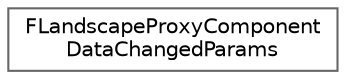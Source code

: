 digraph "Graphical Class Hierarchy"
{
 // INTERACTIVE_SVG=YES
 // LATEX_PDF_SIZE
  bgcolor="transparent";
  edge [fontname=Helvetica,fontsize=10,labelfontname=Helvetica,labelfontsize=10];
  node [fontname=Helvetica,fontsize=10,shape=box,height=0.2,width=0.4];
  rankdir="LR";
  Node0 [id="Node000000",label="FLandscapeProxyComponent\lDataChangedParams",height=0.2,width=0.4,color="grey40", fillcolor="white", style="filled",URL="$da/d6a/classFLandscapeProxyComponentDataChangedParams.html",tooltip="Helper class to store proxy changes information."];
}
